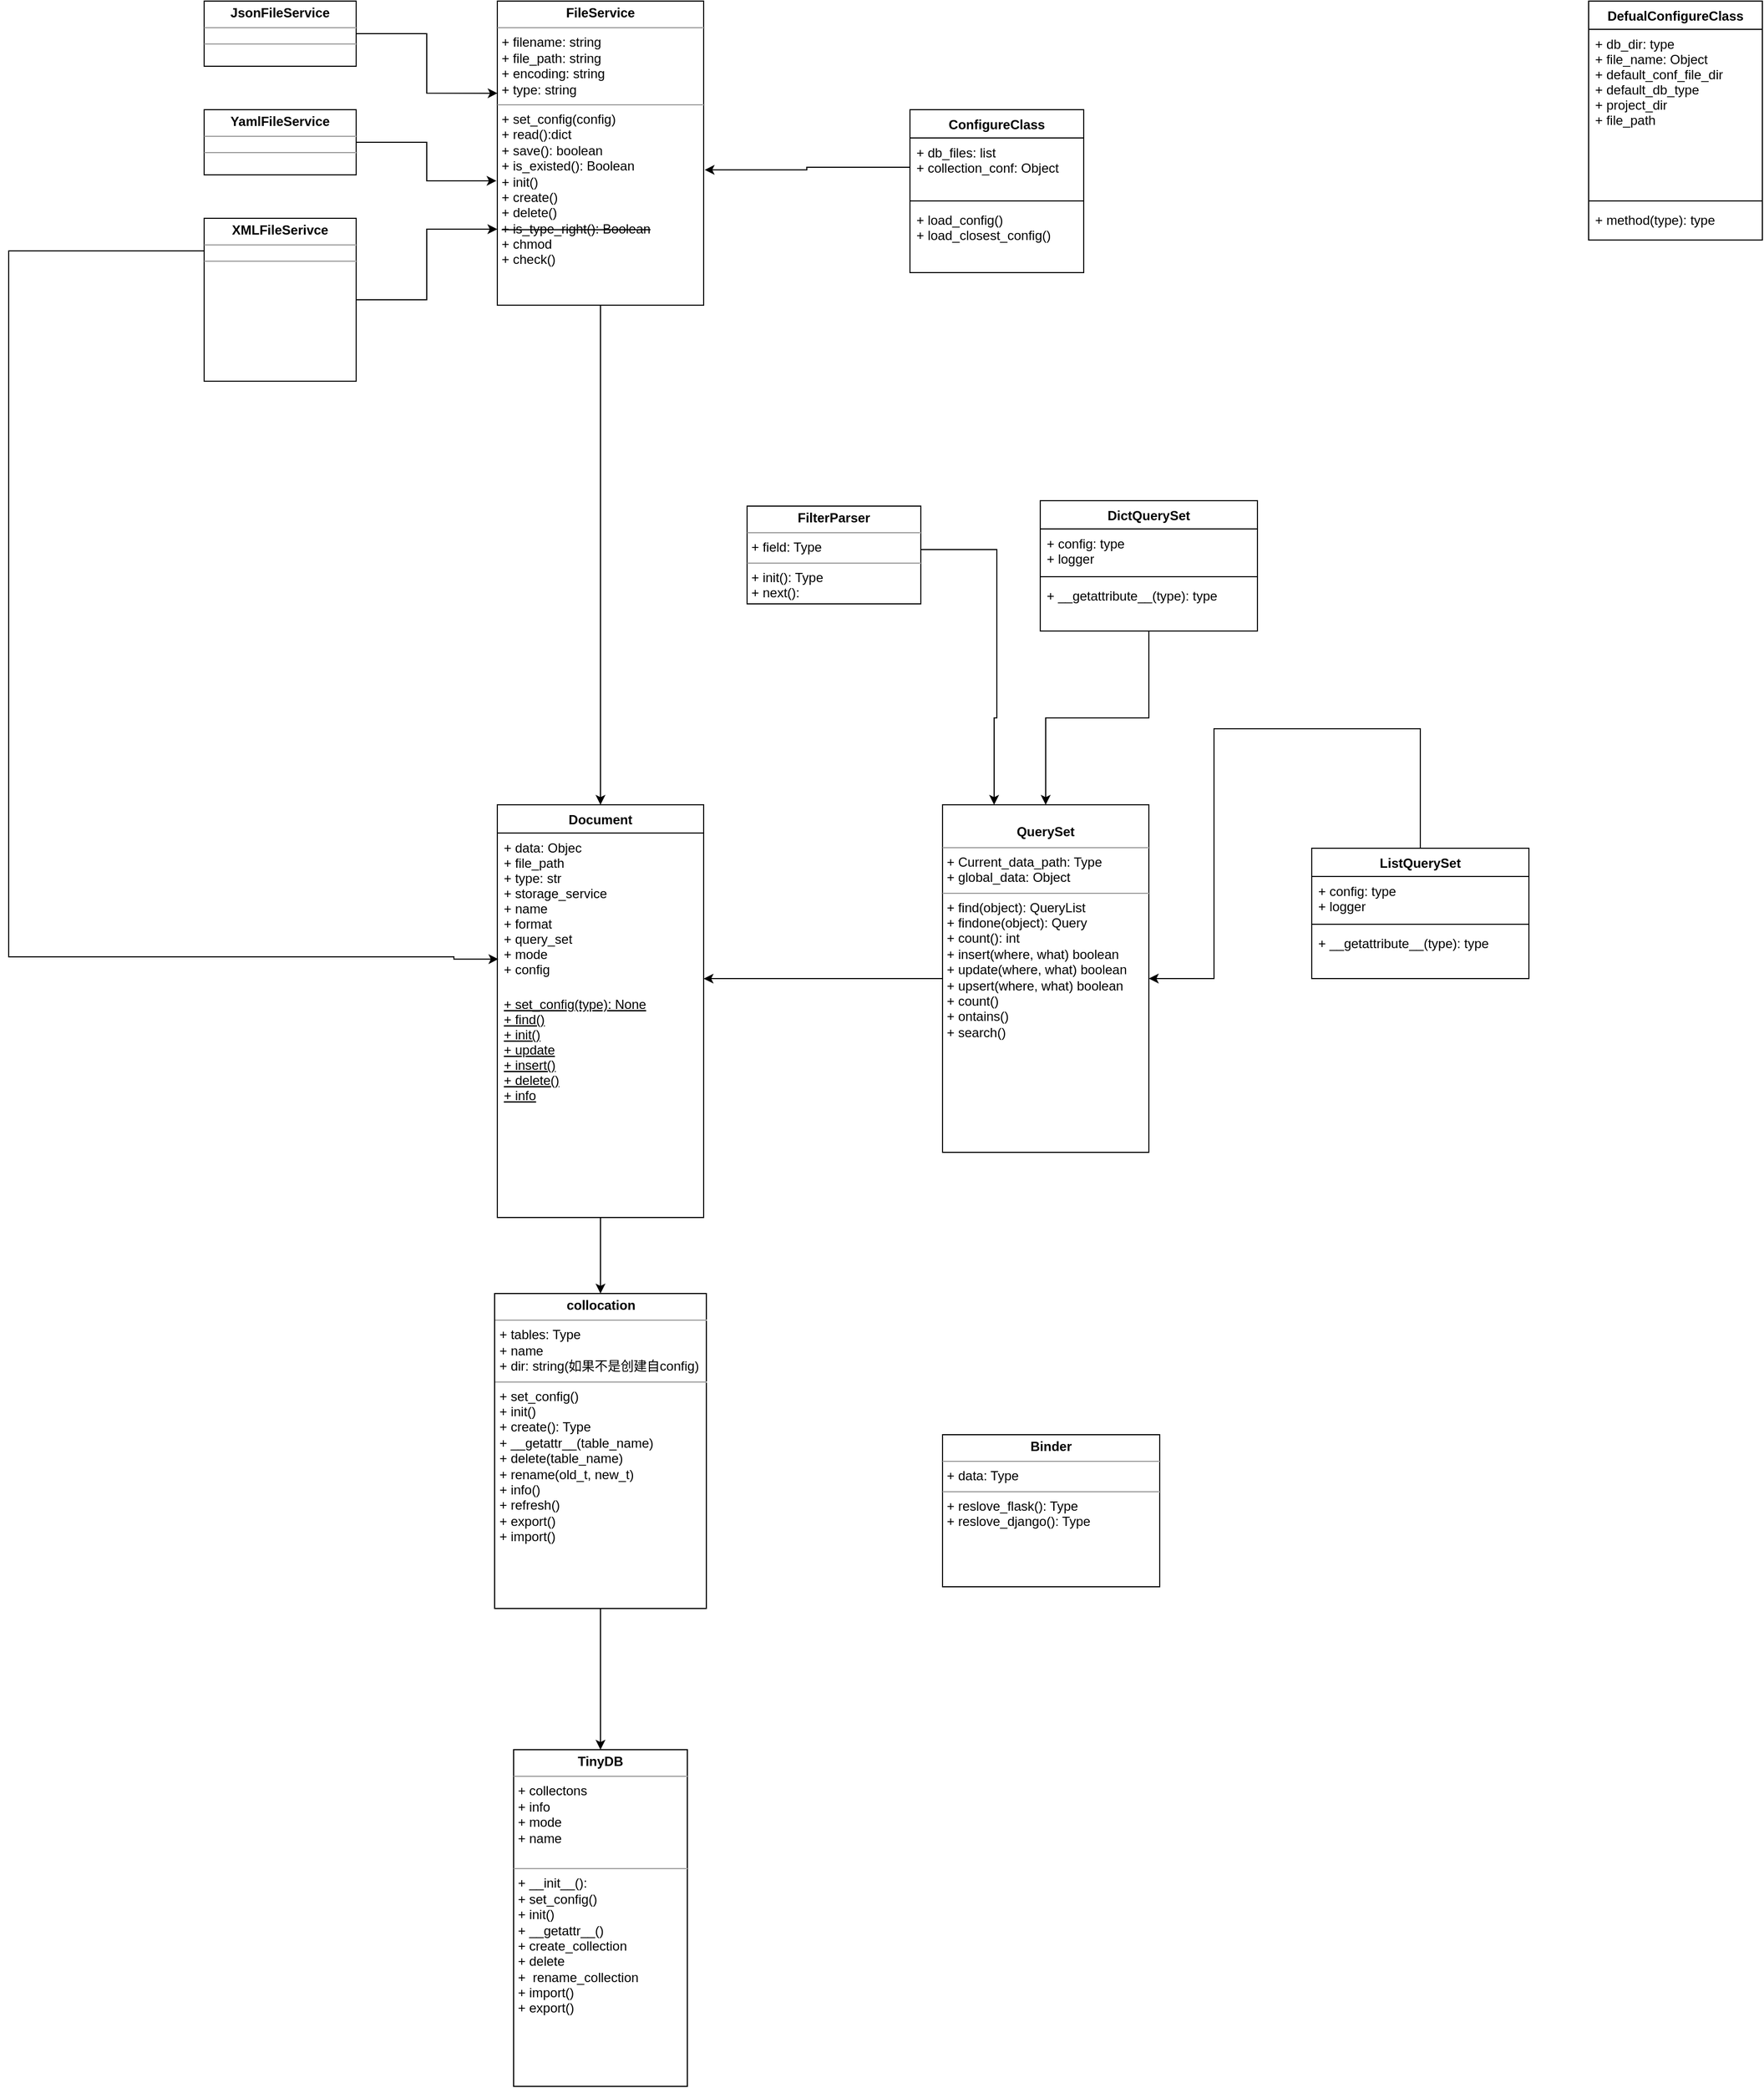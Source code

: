 <mxfile version="14.5.0" type="device"><diagram id="7QSUNFfB7bSyw-1ak077" name="Page-1"><mxGraphModel dx="2272" dy="739" grid="1" gridSize="10" guides="1" tooltips="1" connect="1" arrows="1" fold="1" page="1" pageScale="1" pageWidth="850" pageHeight="1100" math="0" shadow="0"><root><mxCell id="0"/><mxCell id="1" parent="0"/><mxCell id="67" style="edgeStyle=orthogonalEdgeStyle;rounded=0;orthogonalLoop=1;jettySize=auto;html=1;entryX=0.5;entryY=0;entryDx=0;entryDy=0;" parent="1" source="2" target="31" edge="1"><mxGeometry relative="1" as="geometry"/></mxCell><mxCell id="2" value="&lt;p style=&quot;margin: 0px ; margin-top: 4px ; text-align: center&quot;&gt;&lt;b&gt;FileService&lt;/b&gt;&lt;/p&gt;&lt;hr size=&quot;1&quot;&gt;&lt;p style=&quot;margin: 0px ; margin-left: 4px&quot;&gt;+ filename: string&lt;br&gt;+ file_path: string&lt;/p&gt;&lt;p style=&quot;margin: 0px ; margin-left: 4px&quot;&gt;+ encoding: string&lt;/p&gt;&lt;p style=&quot;margin: 0px ; margin-left: 4px&quot;&gt;&lt;span&gt;+ type: string&lt;/span&gt;&lt;br&gt;&lt;/p&gt;&lt;hr size=&quot;1&quot;&gt;&lt;p style=&quot;margin: 0px ; margin-left: 4px&quot;&gt;+ set_config(config)&lt;/p&gt;&lt;p style=&quot;margin: 0px ; margin-left: 4px&quot;&gt;+ read():dict&lt;br&gt;+ save(): boolean&lt;/p&gt;&lt;p style=&quot;margin: 0px ; margin-left: 4px&quot;&gt;+ is_existed(): Boolean&lt;/p&gt;&lt;p style=&quot;margin: 0px ; margin-left: 4px&quot;&gt;+ init()&lt;/p&gt;&lt;p style=&quot;margin: 0px ; margin-left: 4px&quot;&gt;+ create()&lt;/p&gt;&lt;p style=&quot;margin: 0px ; margin-left: 4px&quot;&gt;+ delete()&lt;/p&gt;&lt;p style=&quot;margin: 0px ; margin-left: 4px&quot;&gt;&lt;strike&gt;+ is_type_right(): Boolean&lt;/strike&gt;&lt;/p&gt;&lt;p style=&quot;margin: 0px ; margin-left: 4px&quot;&gt;+ chmod&lt;/p&gt;&lt;p style=&quot;margin: 0px ; margin-left: 4px&quot;&gt;+ check()&lt;/p&gt;" style="verticalAlign=top;align=left;overflow=fill;fontSize=12;fontFamily=Helvetica;html=1;" parent="1" vertex="1"><mxGeometry x="190" y="40" width="190" height="280" as="geometry"/></mxCell><mxCell id="68" style="edgeStyle=orthogonalEdgeStyle;rounded=0;orthogonalLoop=1;jettySize=auto;html=1;entryX=1;entryY=0.931;entryDx=0;entryDy=0;entryPerimeter=0;" parent="1" source="3" target="32" edge="1"><mxGeometry relative="1" as="geometry"/></mxCell><mxCell id="17" value="DefualConfigureClass" style="swimlane;fontStyle=1;align=center;verticalAlign=top;childLayout=stackLayout;horizontal=1;startSize=26;horizontalStack=0;resizeParent=1;resizeParentMax=0;resizeLast=0;collapsible=1;marginBottom=0;" parent="1" vertex="1"><mxGeometry x="1195" y="40" width="160" height="220" as="geometry"/></mxCell><mxCell id="18" value="+ db_dir: type&#10;+ file_name: Object&#10;+ default_conf_file_dir&#10;+ default_db_type&#10;+ project_dir&#10;+ file_path" style="text;strokeColor=none;fillColor=none;align=left;verticalAlign=top;spacingLeft=4;spacingRight=4;overflow=hidden;rotatable=0;points=[[0,0.5],[1,0.5]];portConstraint=eastwest;" parent="17" vertex="1"><mxGeometry y="26" width="160" height="154" as="geometry"/></mxCell><mxCell id="19" value="" style="line;strokeWidth=1;fillColor=none;align=left;verticalAlign=middle;spacingTop=-1;spacingLeft=3;spacingRight=3;rotatable=0;labelPosition=right;points=[];portConstraint=eastwest;" parent="17" vertex="1"><mxGeometry y="180" width="160" height="8" as="geometry"/></mxCell><mxCell id="20" value="+ method(type): type" style="text;strokeColor=none;fillColor=none;align=left;verticalAlign=top;spacingLeft=4;spacingRight=4;overflow=hidden;rotatable=0;points=[[0,0.5],[1,0.5]];portConstraint=eastwest;" parent="17" vertex="1"><mxGeometry y="188" width="160" height="32" as="geometry"/></mxCell><mxCell id="12" value="ConfigureClass" style="swimlane;fontStyle=1;align=center;verticalAlign=top;childLayout=stackLayout;horizontal=1;startSize=26;horizontalStack=0;resizeParent=1;resizeParentMax=0;resizeLast=0;collapsible=1;marginBottom=0;" parent="1" vertex="1"><mxGeometry x="570" y="140" width="160" height="150" as="geometry"/></mxCell><mxCell id="13" value="+ db_files: list&#10;+ collection_conf: Object" style="text;strokeColor=none;fillColor=none;align=left;verticalAlign=top;spacingLeft=4;spacingRight=4;overflow=hidden;rotatable=0;points=[[0,0.5],[1,0.5]];portConstraint=eastwest;" parent="12" vertex="1"><mxGeometry y="26" width="160" height="54" as="geometry"/></mxCell><mxCell id="14" value="" style="line;strokeWidth=1;fillColor=none;align=left;verticalAlign=middle;spacingTop=-1;spacingLeft=3;spacingRight=3;rotatable=0;labelPosition=right;points=[];portConstraint=eastwest;" parent="12" vertex="1"><mxGeometry y="80" width="160" height="8" as="geometry"/></mxCell><mxCell id="15" value="+ load_config()&#10;+ load_closest_config()" style="text;strokeColor=none;fillColor=none;align=left;verticalAlign=top;spacingLeft=4;spacingRight=4;overflow=hidden;rotatable=0;points=[[0,0.5],[1,0.5]];portConstraint=eastwest;" parent="12" vertex="1"><mxGeometry y="88" width="160" height="62" as="geometry"/></mxCell><mxCell id="3" value="&lt;p style=&quot;margin: 0px ; margin-top: 4px ; text-align: center&quot;&gt;&lt;br&gt;&lt;b&gt;QuerySet&lt;/b&gt;&lt;/p&gt;&lt;hr size=&quot;1&quot;&gt;&lt;p style=&quot;margin: 0px ; margin-left: 4px&quot;&gt;+ Current_data_path: Type&lt;br&gt;+ global_data: Object&lt;/p&gt;&lt;hr size=&quot;1&quot;&gt;&lt;p style=&quot;margin: 0px ; margin-left: 4px&quot;&gt;+ find(object): QueryList&lt;br&gt;+ findone(object): Query&lt;/p&gt;&lt;p style=&quot;margin: 0px ; margin-left: 4px&quot;&gt;+ count(): int&lt;/p&gt;&lt;p style=&quot;margin: 0px ; margin-left: 4px&quot;&gt;+ insert(where, what) boolean&lt;/p&gt;&lt;p style=&quot;margin: 0px ; margin-left: 4px&quot;&gt;+ update(where, what) boolean&lt;/p&gt;&lt;p style=&quot;margin: 0px ; margin-left: 4px&quot;&gt;+ upsert(where, what) boolean&lt;/p&gt;&lt;p style=&quot;margin: 0px ; margin-left: 4px&quot;&gt;+ count()&lt;/p&gt;&lt;p style=&quot;margin: 0px ; margin-left: 4px&quot;&gt;+ ontains()&lt;/p&gt;&lt;p style=&quot;margin: 0px ; margin-left: 4px&quot;&gt;+ search()&lt;/p&gt;" style="verticalAlign=top;align=left;overflow=fill;fontSize=12;fontFamily=Helvetica;html=1;" parent="1" vertex="1"><mxGeometry x="600" y="780" width="190" height="320" as="geometry"/></mxCell><mxCell id="69" style="edgeStyle=orthogonalEdgeStyle;rounded=0;orthogonalLoop=1;jettySize=auto;html=1;entryX=0.5;entryY=0;entryDx=0;entryDy=0;" parent="1" source="6" target="3" edge="1"><mxGeometry relative="1" as="geometry"/></mxCell><mxCell id="6" value="DictQuerySet" style="swimlane;fontStyle=1;align=center;verticalAlign=top;childLayout=stackLayout;horizontal=1;startSize=26;horizontalStack=0;resizeParent=1;resizeParentMax=0;resizeLast=0;collapsible=1;marginBottom=0;" parent="1" vertex="1"><mxGeometry x="690" y="500" width="200" height="120" as="geometry"/></mxCell><mxCell id="7" value="+ config: type&#10;+ logger" style="text;strokeColor=none;fillColor=none;align=left;verticalAlign=top;spacingLeft=4;spacingRight=4;overflow=hidden;rotatable=0;points=[[0,0.5],[1,0.5]];portConstraint=eastwest;" parent="6" vertex="1"><mxGeometry y="26" width="200" height="40" as="geometry"/></mxCell><mxCell id="8" value="" style="line;strokeWidth=1;fillColor=none;align=left;verticalAlign=middle;spacingTop=-1;spacingLeft=3;spacingRight=3;rotatable=0;labelPosition=right;points=[];portConstraint=eastwest;" parent="6" vertex="1"><mxGeometry y="66" width="200" height="8" as="geometry"/></mxCell><mxCell id="9" value="+ __getattribute__(type): type" style="text;strokeColor=none;fillColor=none;align=left;verticalAlign=top;spacingLeft=4;spacingRight=4;overflow=hidden;rotatable=0;points=[[0,0.5],[1,0.5]];portConstraint=eastwest;" parent="6" vertex="1"><mxGeometry y="74" width="200" height="46" as="geometry"/></mxCell><mxCell id="22" value="&lt;p style=&quot;margin: 0px ; margin-top: 4px ; text-align: center&quot;&gt;&lt;b&gt;Binder&lt;/b&gt;&lt;/p&gt;&lt;hr size=&quot;1&quot;&gt;&lt;p style=&quot;margin: 0px ; margin-left: 4px&quot;&gt;+ data: Type&lt;/p&gt;&lt;hr size=&quot;1&quot;&gt;&lt;p style=&quot;margin: 0px ; margin-left: 4px&quot;&gt;+ reslove_flask(): Type&lt;/p&gt;&lt;p style=&quot;margin: 0px ; margin-left: 4px&quot;&gt;+ reslove_django(): Type&lt;/p&gt;" style="verticalAlign=top;align=left;overflow=fill;fontSize=12;fontFamily=Helvetica;html=1;" parent="1" vertex="1"><mxGeometry x="600" y="1360" width="200" height="140" as="geometry"/></mxCell><mxCell id="23" style="edgeStyle=orthogonalEdgeStyle;rounded=0;orthogonalLoop=1;jettySize=auto;html=1;entryX=1.005;entryY=0.555;entryDx=0;entryDy=0;entryPerimeter=0;" parent="1" source="13" target="2" edge="1"><mxGeometry relative="1" as="geometry"/></mxCell><mxCell id="47" value="ListQuerySet" style="swimlane;fontStyle=1;align=center;verticalAlign=top;childLayout=stackLayout;horizontal=1;startSize=26;horizontalStack=0;resizeParent=1;resizeParentMax=0;resizeLast=0;collapsible=1;marginBottom=0;" parent="1" vertex="1"><mxGeometry x="940" y="820" width="200" height="120" as="geometry"/></mxCell><mxCell id="48" value="+ config: type&#10;+ logger" style="text;strokeColor=none;fillColor=none;align=left;verticalAlign=top;spacingLeft=4;spacingRight=4;overflow=hidden;rotatable=0;points=[[0,0.5],[1,0.5]];portConstraint=eastwest;" parent="47" vertex="1"><mxGeometry y="26" width="200" height="40" as="geometry"/></mxCell><mxCell id="49" value="" style="line;strokeWidth=1;fillColor=none;align=left;verticalAlign=middle;spacingTop=-1;spacingLeft=3;spacingRight=3;rotatable=0;labelPosition=right;points=[];portConstraint=eastwest;" parent="47" vertex="1"><mxGeometry y="66" width="200" height="8" as="geometry"/></mxCell><mxCell id="50" value="+ __getattribute__(type): type" style="text;strokeColor=none;fillColor=none;align=left;verticalAlign=top;spacingLeft=4;spacingRight=4;overflow=hidden;rotatable=0;points=[[0,0.5],[1,0.5]];portConstraint=eastwest;" parent="47" vertex="1"><mxGeometry y="74" width="200" height="46" as="geometry"/></mxCell><mxCell id="31" value="Document" style="swimlane;fontStyle=1;align=center;verticalAlign=top;childLayout=stackLayout;horizontal=1;startSize=26;horizontalStack=0;resizeParent=1;resizeParentMax=0;resizeLast=0;collapsible=1;marginBottom=0;" parent="1" vertex="1"><mxGeometry x="190" y="780" width="190" height="380" as="geometry"/></mxCell><mxCell id="32" value="+ data: Objec&#10;+ file_path&#10;+ type: str&#10;+ storage_service&#10;+ name&#10;+ format&#10;+ query_set&#10;+ mode&#10;+ config" style="text;strokeColor=none;fillColor=none;align=left;verticalAlign=top;spacingLeft=4;spacingRight=4;overflow=hidden;rotatable=0;points=[[0,0.5],[1,0.5]];portConstraint=eastwest;" parent="31" vertex="1"><mxGeometry y="26" width="190" height="144" as="geometry"/></mxCell><mxCell id="34" value="+ set_config(type): None&#10;+ find()&#10;+ init()&#10;+ update&#10;+ insert()&#10;+ delete()&#10;+ info" style="text;strokeColor=none;fillColor=none;align=left;verticalAlign=top;spacingLeft=4;spacingRight=4;overflow=hidden;rotatable=0;points=[[0,0.5],[1,0.5]];portConstraint=eastwest;fontStyle=4" parent="31" vertex="1"><mxGeometry y="170" width="190" height="210" as="geometry"/></mxCell><mxCell id="24" value="&lt;p style=&quot;margin: 0px ; margin-top: 4px ; text-align: center&quot;&gt;&lt;b&gt;TinyDB&lt;/b&gt;&lt;/p&gt;&lt;hr size=&quot;1&quot;&gt;&lt;p style=&quot;margin: 0px ; margin-left: 4px&quot;&gt;&lt;span&gt;+ collectons&lt;/span&gt;&lt;br&gt;&lt;/p&gt;&lt;p style=&quot;margin: 0px ; margin-left: 4px&quot;&gt;&lt;span&gt;+ info&lt;/span&gt;&lt;/p&gt;&lt;p style=&quot;margin: 0px ; margin-left: 4px&quot;&gt;&lt;span&gt;+ mode&lt;/span&gt;&lt;/p&gt;&lt;p style=&quot;margin: 0px ; margin-left: 4px&quot;&gt;&lt;span&gt;+ name&lt;/span&gt;&lt;/p&gt;&lt;p style=&quot;margin: 0px ; margin-left: 4px&quot;&gt;&lt;span&gt;&lt;br&gt;&lt;/span&gt;&lt;/p&gt;&lt;hr size=&quot;1&quot;&gt;&lt;p style=&quot;margin: 0px ; margin-left: 4px&quot;&gt;+ __init__():&amp;nbsp;&lt;/p&gt;&lt;p style=&quot;margin: 0px ; margin-left: 4px&quot;&gt;+ set_config()&lt;/p&gt;&lt;p style=&quot;margin: 0px ; margin-left: 4px&quot;&gt;+ init()&lt;/p&gt;&lt;p style=&quot;margin: 0px ; margin-left: 4px&quot;&gt;+ __getattr__()&lt;/p&gt;&lt;p style=&quot;margin: 0px ; margin-left: 4px&quot;&gt;+ create_collection&lt;/p&gt;&lt;p style=&quot;margin: 0px ; margin-left: 4px&quot;&gt;+ delete&lt;/p&gt;&lt;p style=&quot;margin: 0px ; margin-left: 4px&quot;&gt;+&amp;nbsp; rename_collection&lt;/p&gt;&lt;p style=&quot;margin: 0px ; margin-left: 4px&quot;&gt;+ import()&lt;/p&gt;&lt;p style=&quot;margin: 0px ; margin-left: 4px&quot;&gt;+ export()&lt;/p&gt;" style="verticalAlign=top;align=left;overflow=fill;fontSize=12;fontFamily=Helvetica;html=1;" parent="1" vertex="1"><mxGeometry x="205" y="1650" width="160" height="310" as="geometry"/></mxCell><mxCell id="41" style="edgeStyle=orthogonalEdgeStyle;rounded=0;orthogonalLoop=1;jettySize=auto;html=1;entryX=0.001;entryY=0.303;entryDx=0;entryDy=0;entryPerimeter=0;" parent="1" source="38" target="2" edge="1"><mxGeometry relative="1" as="geometry"/></mxCell><mxCell id="38" value="&lt;p style=&quot;margin: 0px ; margin-top: 4px ; text-align: center&quot;&gt;&lt;b&gt;JsonFileService&lt;/b&gt;&lt;/p&gt;&lt;hr size=&quot;1&quot;&gt;&lt;div style=&quot;height: 2px&quot;&gt;&lt;/div&gt;&lt;hr size=&quot;1&quot;&gt;&lt;div style=&quot;height: 2px&quot;&gt;&lt;/div&gt;" style="verticalAlign=top;align=left;overflow=fill;fontSize=12;fontFamily=Helvetica;html=1;" parent="1" vertex="1"><mxGeometry x="-80" y="40" width="140" height="60" as="geometry"/></mxCell><mxCell id="42" style="edgeStyle=orthogonalEdgeStyle;rounded=0;orthogonalLoop=1;jettySize=auto;html=1;entryX=-0.004;entryY=0.591;entryDx=0;entryDy=0;entryPerimeter=0;" parent="1" source="39" target="2" edge="1"><mxGeometry relative="1" as="geometry"/></mxCell><mxCell id="66" style="edgeStyle=orthogonalEdgeStyle;rounded=0;orthogonalLoop=1;jettySize=auto;html=1;exitX=0;exitY=0.5;exitDx=0;exitDy=0;entryX=0.005;entryY=0.806;entryDx=0;entryDy=0;entryPerimeter=0;" parent="1" source="40" target="32" edge="1"><mxGeometry relative="1" as="geometry"><mxPoint x="150" y="922" as="targetPoint"/><mxPoint x="-150" y="180" as="sourcePoint"/><Array as="points"><mxPoint x="-80" y="270"/><mxPoint x="-260" y="270"/><mxPoint x="-260" y="920"/><mxPoint x="150" y="920"/><mxPoint x="150" y="922"/></Array></mxGeometry></mxCell><mxCell id="39" value="&lt;p style=&quot;margin: 0px ; margin-top: 4px ; text-align: center&quot;&gt;&lt;b&gt;YamlFileService&lt;/b&gt;&lt;/p&gt;&lt;hr size=&quot;1&quot;&gt;&lt;div style=&quot;height: 2px&quot;&gt;&lt;/div&gt;&lt;hr size=&quot;1&quot;&gt;&lt;div style=&quot;height: 2px&quot;&gt;&lt;/div&gt;" style="verticalAlign=top;align=left;overflow=fill;fontSize=12;fontFamily=Helvetica;html=1;" parent="1" vertex="1"><mxGeometry x="-80" y="140" width="140" height="60" as="geometry"/></mxCell><mxCell id="43" style="edgeStyle=orthogonalEdgeStyle;rounded=0;orthogonalLoop=1;jettySize=auto;html=1;entryX=0;entryY=0.75;entryDx=0;entryDy=0;" parent="1" source="40" target="2" edge="1"><mxGeometry relative="1" as="geometry"/></mxCell><mxCell id="40" value="&lt;p style=&quot;margin: 0px ; margin-top: 4px ; text-align: center&quot;&gt;&lt;b&gt;XMLFileSerivce&lt;/b&gt;&lt;/p&gt;&lt;hr size=&quot;1&quot;&gt;&lt;div style=&quot;height: 2px&quot;&gt;&lt;/div&gt;&lt;hr size=&quot;1&quot;&gt;&lt;div style=&quot;height: 2px&quot;&gt;&lt;/div&gt;" style="verticalAlign=top;align=left;overflow=fill;fontSize=12;fontFamily=Helvetica;html=1;" parent="1" vertex="1"><mxGeometry x="-80" y="240" width="140" height="150" as="geometry"/></mxCell><mxCell id="52" style="edgeStyle=orthogonalEdgeStyle;rounded=0;orthogonalLoop=1;jettySize=auto;html=1;entryX=1;entryY=0.5;entryDx=0;entryDy=0;" parent="1" source="47" target="3" edge="1"><mxGeometry relative="1" as="geometry"><Array as="points"><mxPoint x="1040" y="710"/><mxPoint x="850" y="710"/><mxPoint x="850" y="940"/></Array></mxGeometry></mxCell><mxCell id="61" style="edgeStyle=orthogonalEdgeStyle;rounded=0;orthogonalLoop=1;jettySize=auto;html=1;entryX=0.5;entryY=0;entryDx=0;entryDy=0;" parent="1" source="31" target="59" edge="1"><mxGeometry relative="1" as="geometry"/></mxCell><mxCell id="62" style="edgeStyle=orthogonalEdgeStyle;rounded=0;orthogonalLoop=1;jettySize=auto;html=1;entryX=0.5;entryY=0;entryDx=0;entryDy=0;" parent="1" source="59" target="24" edge="1"><mxGeometry relative="1" as="geometry"/></mxCell><mxCell id="59" value="&lt;p style=&quot;margin: 0px ; margin-top: 4px ; text-align: center&quot;&gt;&lt;b&gt;collocation&lt;/b&gt;&lt;/p&gt;&lt;hr size=&quot;1&quot;&gt;&lt;p style=&quot;margin: 0px ; margin-left: 4px&quot;&gt;+ tables: Type&lt;/p&gt;&lt;p style=&quot;margin: 0px ; margin-left: 4px&quot;&gt;+ name&lt;/p&gt;&lt;p style=&quot;margin: 0px ; margin-left: 4px&quot;&gt;+ dir: string(如果不是创建自config)&lt;/p&gt;&lt;hr size=&quot;1&quot;&gt;&lt;p style=&quot;margin: 0px ; margin-left: 4px&quot;&gt;+ set_config()&lt;/p&gt;&lt;p style=&quot;margin: 0px ; margin-left: 4px&quot;&gt;+ init()&lt;/p&gt;&lt;p style=&quot;margin: 0px ; margin-left: 4px&quot;&gt;+ create(): Type&lt;/p&gt;&lt;p style=&quot;margin: 0px ; margin-left: 4px&quot;&gt;+ __getattr__(table_name)&lt;/p&gt;&lt;p style=&quot;margin: 0px ; margin-left: 4px&quot;&gt;+ delete(table_name)&lt;/p&gt;&lt;p style=&quot;margin: 0px ; margin-left: 4px&quot;&gt;+ rename(old_t, new_t)&lt;/p&gt;&lt;p style=&quot;margin: 0px ; margin-left: 4px&quot;&gt;+ info()&lt;/p&gt;&lt;p style=&quot;margin: 0px ; margin-left: 4px&quot;&gt;+ refresh()&lt;/p&gt;&lt;p style=&quot;margin: 0px ; margin-left: 4px&quot;&gt;+ export()&lt;/p&gt;&lt;p style=&quot;margin: 0px ; margin-left: 4px&quot;&gt;+ import()&lt;/p&gt;" style="verticalAlign=top;align=left;overflow=fill;fontSize=12;fontFamily=Helvetica;html=1;" parent="1" vertex="1"><mxGeometry x="187.5" y="1230" width="195" height="290" as="geometry"/></mxCell><mxCell id="65" style="edgeStyle=orthogonalEdgeStyle;rounded=0;orthogonalLoop=1;jettySize=auto;html=1;entryX=0.25;entryY=0;entryDx=0;entryDy=0;" parent="1" source="64" target="3" edge="1"><mxGeometry relative="1" as="geometry"><mxPoint x="650" y="700" as="targetPoint"/><Array as="points"><mxPoint x="650" y="545"/><mxPoint x="650" y="700"/><mxPoint x="648" y="700"/></Array></mxGeometry></mxCell><mxCell id="64" value="&lt;p style=&quot;margin: 0px ; margin-top: 4px ; text-align: center&quot;&gt;&lt;b&gt;FilterParser&lt;/b&gt;&lt;/p&gt;&lt;hr size=&quot;1&quot;&gt;&lt;p style=&quot;margin: 0px ; margin-left: 4px&quot;&gt;+ field: Type&lt;/p&gt;&lt;hr size=&quot;1&quot;&gt;&lt;p style=&quot;margin: 0px ; margin-left: 4px&quot;&gt;+ init(): Type&lt;/p&gt;&lt;p style=&quot;margin: 0px ; margin-left: 4px&quot;&gt;+ next():&lt;/p&gt;" style="verticalAlign=top;align=left;overflow=fill;fontSize=12;fontFamily=Helvetica;html=1;" parent="1" vertex="1"><mxGeometry x="420" y="505" width="160" height="90" as="geometry"/></mxCell></root></mxGraphModel></diagram></mxfile>